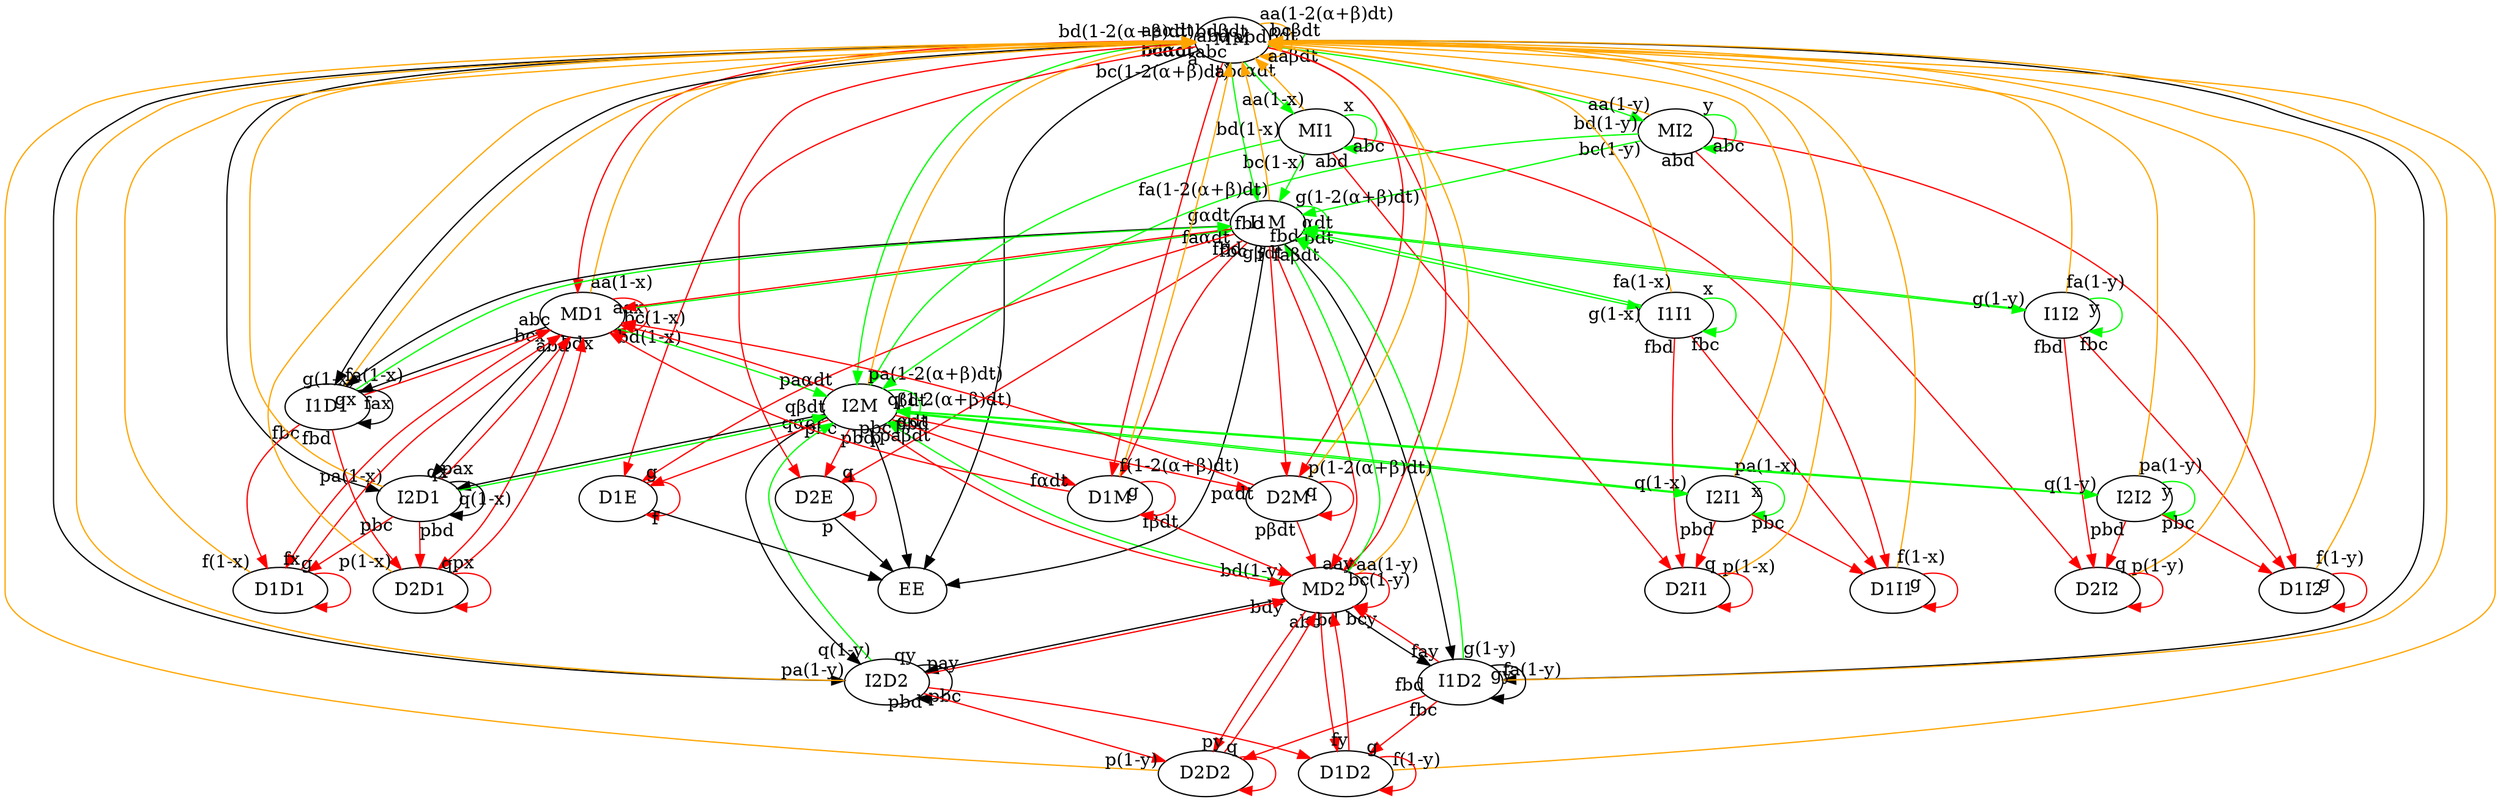 digraph G {
 0 [label="MM"];
 1 [label="MI1"];
 2 [label="MI2"];
 3 [label="MD1"];
 4 [label="MD2"];
 5 [label="I1M"];
 6 [label="I1I1"];
 7 [label="I1I2"];
 8 [label="I1D1"];
 9 [label="I1D2"];
 10 [label="I2M"];
 11 [label="I2I1"];
 12 [label="I2I2"];
 13 [label="I2D1"];
 14 [label="I2D2"];
 15 [label="D1M"];
 16 [label="D1I1"];
 17 [label="D1I2"];
 18 [label="D1D1"];
 19 [label="D1D2"];
 20 [label="D1E"];
 21 [label="D2M"];
 22 [label="D2I1"];
 23 [label="D2I2"];
 24 [label="D2D1"];
 25 [label="D2D2"];
 26 [label="D2E"];
 27 [label="EE"];

 0 -> 1 [color="green",taillabel="αdt"];
 0 -> 2 [color="green",taillabel="βdt"];
 0 -> 0 [color="orange",taillabel="aa(1-2(α+β)dt)"];
 0 -> 3 [color="red",taillabel="aaαdt"];
 0 -> 4 [color="red",taillabel="aaβdt"];
 0 -> 5 [color="green",taillabel="bc(1-2(α+β)dt)"];
 0 -> 8 [taillabel="bcαdt"];
 0 -> 9 [taillabel="bcβdt"];
 0 -> 10 [color="green",taillabel="bd(1-2(α+β)dt)"];
 0 -> 13 [taillabel="bdαdt"];
 0 -> 14 [taillabel="bdβdt"];
 0 -> 15 [color="red",taillabel="abc"];
 0 -> 21 [color="red",taillabel="abd"];
 0 -> 20 [color="red",taillabel="abc"];
 0 -> 26 [color="red",taillabel="abd"];
 0 -> 27 [taillabel="a"];

 1 -> 1 [color="green",taillabel="x"];
 1 -> 0 [color="orange",taillabel="aa(1-x)"];
 1 -> 5 [color="green",taillabel="bc(1-x)"];
 1 -> 10 [color="green",taillabel="bd(1-x)"];
 1 -> 16 [color="red",taillabel="abc"];
 1 -> 22 [color="red",taillabel="abd"];

 2 -> 2 [color="green",taillabel="y"];
 2 -> 0 [color="orange",taillabel="aa(1-y)"];
 2 -> 5 [color="green",taillabel="bc(1-y)"];
 2 -> 10 [color="green",taillabel="bd(1-y)"];
 2 -> 17 [color="red",taillabel="abc"];
 2 -> 23 [color="red",taillabel="abd"];

 3 -> 0 [color="orange",taillabel="aa(1-x)"];
 3 -> 3 [color="red",taillabel="aax"];
 3 -> 5 [color="green",taillabel="bc(1-x)"];
 3 -> 8 [taillabel="bcx"];
 3 -> 10 [color="green",taillabel="bd(1-x)"];
 3 -> 13 [taillabel="bdx"];
 3 -> 18 [color="red",taillabel="abc"];
 3 -> 24 [color="red",taillabel="abd"];

 4 -> 0 [color="orange",taillabel="aa(1-y)"];
 4 -> 4 [color="red",taillabel="aay"];
 4 -> 5 [color="green",taillabel="bc(1-y)"];
 4 -> 9 [taillabel="bcy"];
 4 -> 10 [color="green",taillabel="bd(1-y)"];
 4 -> 14 [taillabel="bdy"];
 4 -> 19 [color="red",taillabel="abc"];
 4 -> 25 [color="red",taillabel="abd"];

 5 -> 6 [color="green",taillabel="αdt"];
 5 -> 7 [color="green",taillabel="βdt"];
 5 -> 0 [color="orange",taillabel="fa(1-2(α+β)dt)"];
 5 -> 3 [color="red",taillabel="faαdt"];
 5 -> 4 [color="red",taillabel="faβdt"];
 5 -> 5 [color="green",taillabel="g(1-2(α+β)dt)"];
 5 -> 8 [taillabel="gαdt"];
 5 -> 9 [taillabel="gβdt"];
 5 -> 15 [color="red",taillabel="fbc"];
 5 -> 21 [color="red",taillabel="fbd"];
 5 -> 20 [color="red",taillabel="fbc"];
 5 -> 26 [color="red",taillabel="fbd"];
 5 -> 27 [taillabel="f"];

 6 -> 6 [color="green",taillabel="x"];
 6 -> 0 [color="orange",taillabel="fa(1-x)"];
 6 -> 5 [color="green",taillabel="g(1-x)"];
 6 -> 16 [color="red",taillabel="fbc"];
 6 -> 22 [color="red",taillabel="fbd"];

 7 -> 7 [color="green",taillabel="y"];
 7 -> 0 [color="orange",taillabel="fa(1-y)"];
 7 -> 5 [color="green",taillabel="g(1-y)"];
 7 -> 17 [color="red",taillabel="fbc"];
 7 -> 23 [color="red",taillabel="fbd"];

 8 -> 0 [color="orange",taillabel="fa(1-x)"];
 8 -> 3 [color="red",taillabel="fax"];
 8 -> 5 [color="green",taillabel="g(1-x)"];
 8 -> 8 [taillabel="gx"];
 8 -> 18 [color="red",taillabel="fbc"];
 8 -> 24 [color="red",taillabel="fbd"];

 9 -> 0 [color="orange",taillabel="fa(1-y)"];
 9 -> 4 [color="red",taillabel="fay"];
 9 -> 5 [color="green",taillabel="g(1-y)"];
 9 -> 9 [taillabel="gy"];
 9 -> 19 [color="red",taillabel="fbc"];
 9 -> 25 [color="red",taillabel="fbd"];

 10 -> 11 [color="green",taillabel="αdt"];
 10 -> 12 [color="green",taillabel="βdt"];
 10 -> 0 [color="orange",taillabel="pa(1-2(α+β)dt)"];
 10 -> 3 [color="red",taillabel="paαdt"];
 10 -> 4 [color="red",taillabel="paβdt"];
 10 -> 10 [color="green",taillabel="q(1-2(α+β)dt)"];
 10 -> 13 [taillabel="qαdt"];
 10 -> 14 [taillabel="qβdt"];
 10 -> 15 [color="red",taillabel="pbc"];
 10 -> 21 [color="red",taillabel="pbd"];
 10 -> 20 [color="red",taillabel="pbc"];
 10 -> 26 [color="red",taillabel="pbd"];
 10 -> 27 [taillabel="p"];

 11 -> 11 [color="green",taillabel="x"];
 11 -> 0 [color="orange",taillabel="pa(1-x)"];
 11 -> 10 [color="green",taillabel="q(1-x)"];
 11 -> 16 [color="red",taillabel="pbc"];
 11 -> 22 [color="red",taillabel="pbd"];

 12 -> 12 [color="green",taillabel="y"];
 12 -> 0 [color="orange",taillabel="pa(1-y)"];
 12 -> 10 [color="green",taillabel="q(1-y)"];
 12 -> 17 [color="red",taillabel="pbc"];
 12 -> 23 [color="red",taillabel="pbd"];

 13 -> 0 [color="orange",taillabel="pa(1-x)"];
 13 -> 3 [color="red",taillabel="pax"];
 13 -> 10 [color="green",taillabel="q(1-x)"];
 13 -> 13 [taillabel="qx"];
 13 -> 18 [color="red",taillabel="pbc"];
 13 -> 24 [color="red",taillabel="pbd"];

 14 -> 0 [color="orange",taillabel="pa(1-y)"];
 14 -> 4 [color="red",taillabel="pay"];
 14 -> 10 [color="green",taillabel="q(1-y)"];
 14 -> 14 [taillabel="qy"];
 14 -> 19 [color="red",taillabel="pbc"];
 14 -> 25 [color="red",taillabel="pbd"];

 15 -> 0 [color="orange",taillabel="f(1-2(α+β)dt)"];
 15 -> 3 [color="red",taillabel="fαdt"];
 15 -> 4 [color="red",taillabel="fβdt"];
 15 -> 15 [color="red",taillabel="g"];

 16 -> 0 [color="orange",taillabel="f(1-x)"];
 16 -> 16 [color="red",taillabel="g"];

 17 -> 0 [color="orange",taillabel="f(1-y)"];
 17 -> 17 [color="red",taillabel="g"];

 18 -> 0 [color="orange",taillabel="f(1-x)"];
 18 -> 3 [color="red",taillabel="fx"];
 18 -> 18 [color="red",taillabel="g"];

 19 -> 0 [color="orange",taillabel="f(1-y)"];
 19 -> 4 [color="red",taillabel="fy"];
 19 -> 19 [color="red",taillabel="g"];

 20 -> 20 [color="red",taillabel="g"];
 20 -> 27 [taillabel="f"];

 21 -> 0 [color="orange",taillabel="p(1-2(α+β)dt)"];
 21 -> 3 [color="red",taillabel="pαdt"];
 21 -> 4 [color="red",taillabel="pβdt"];
 21 -> 21 [color="red",taillabel="q"];

 22 -> 0 [color="orange",taillabel="p(1-x)"];
 22 -> 22 [color="red",taillabel="q"];

 23 -> 0 [color="orange",taillabel="p(1-y)"];
 23 -> 23 [color="red",taillabel="q"];

 24 -> 0 [color="orange",taillabel="p(1-x)"];
 24 -> 3 [color="red",taillabel="px"];
 24 -> 24 [color="red",taillabel="q"];

 25 -> 0 [color="orange",taillabel="p(1-y)"];
 25 -> 4 [color="red",taillabel="py"];
 25 -> 25 [color="red",taillabel="q"];

 26 -> 26 [color="red",taillabel="q"];
 26 -> 27 [taillabel="p"];


}
